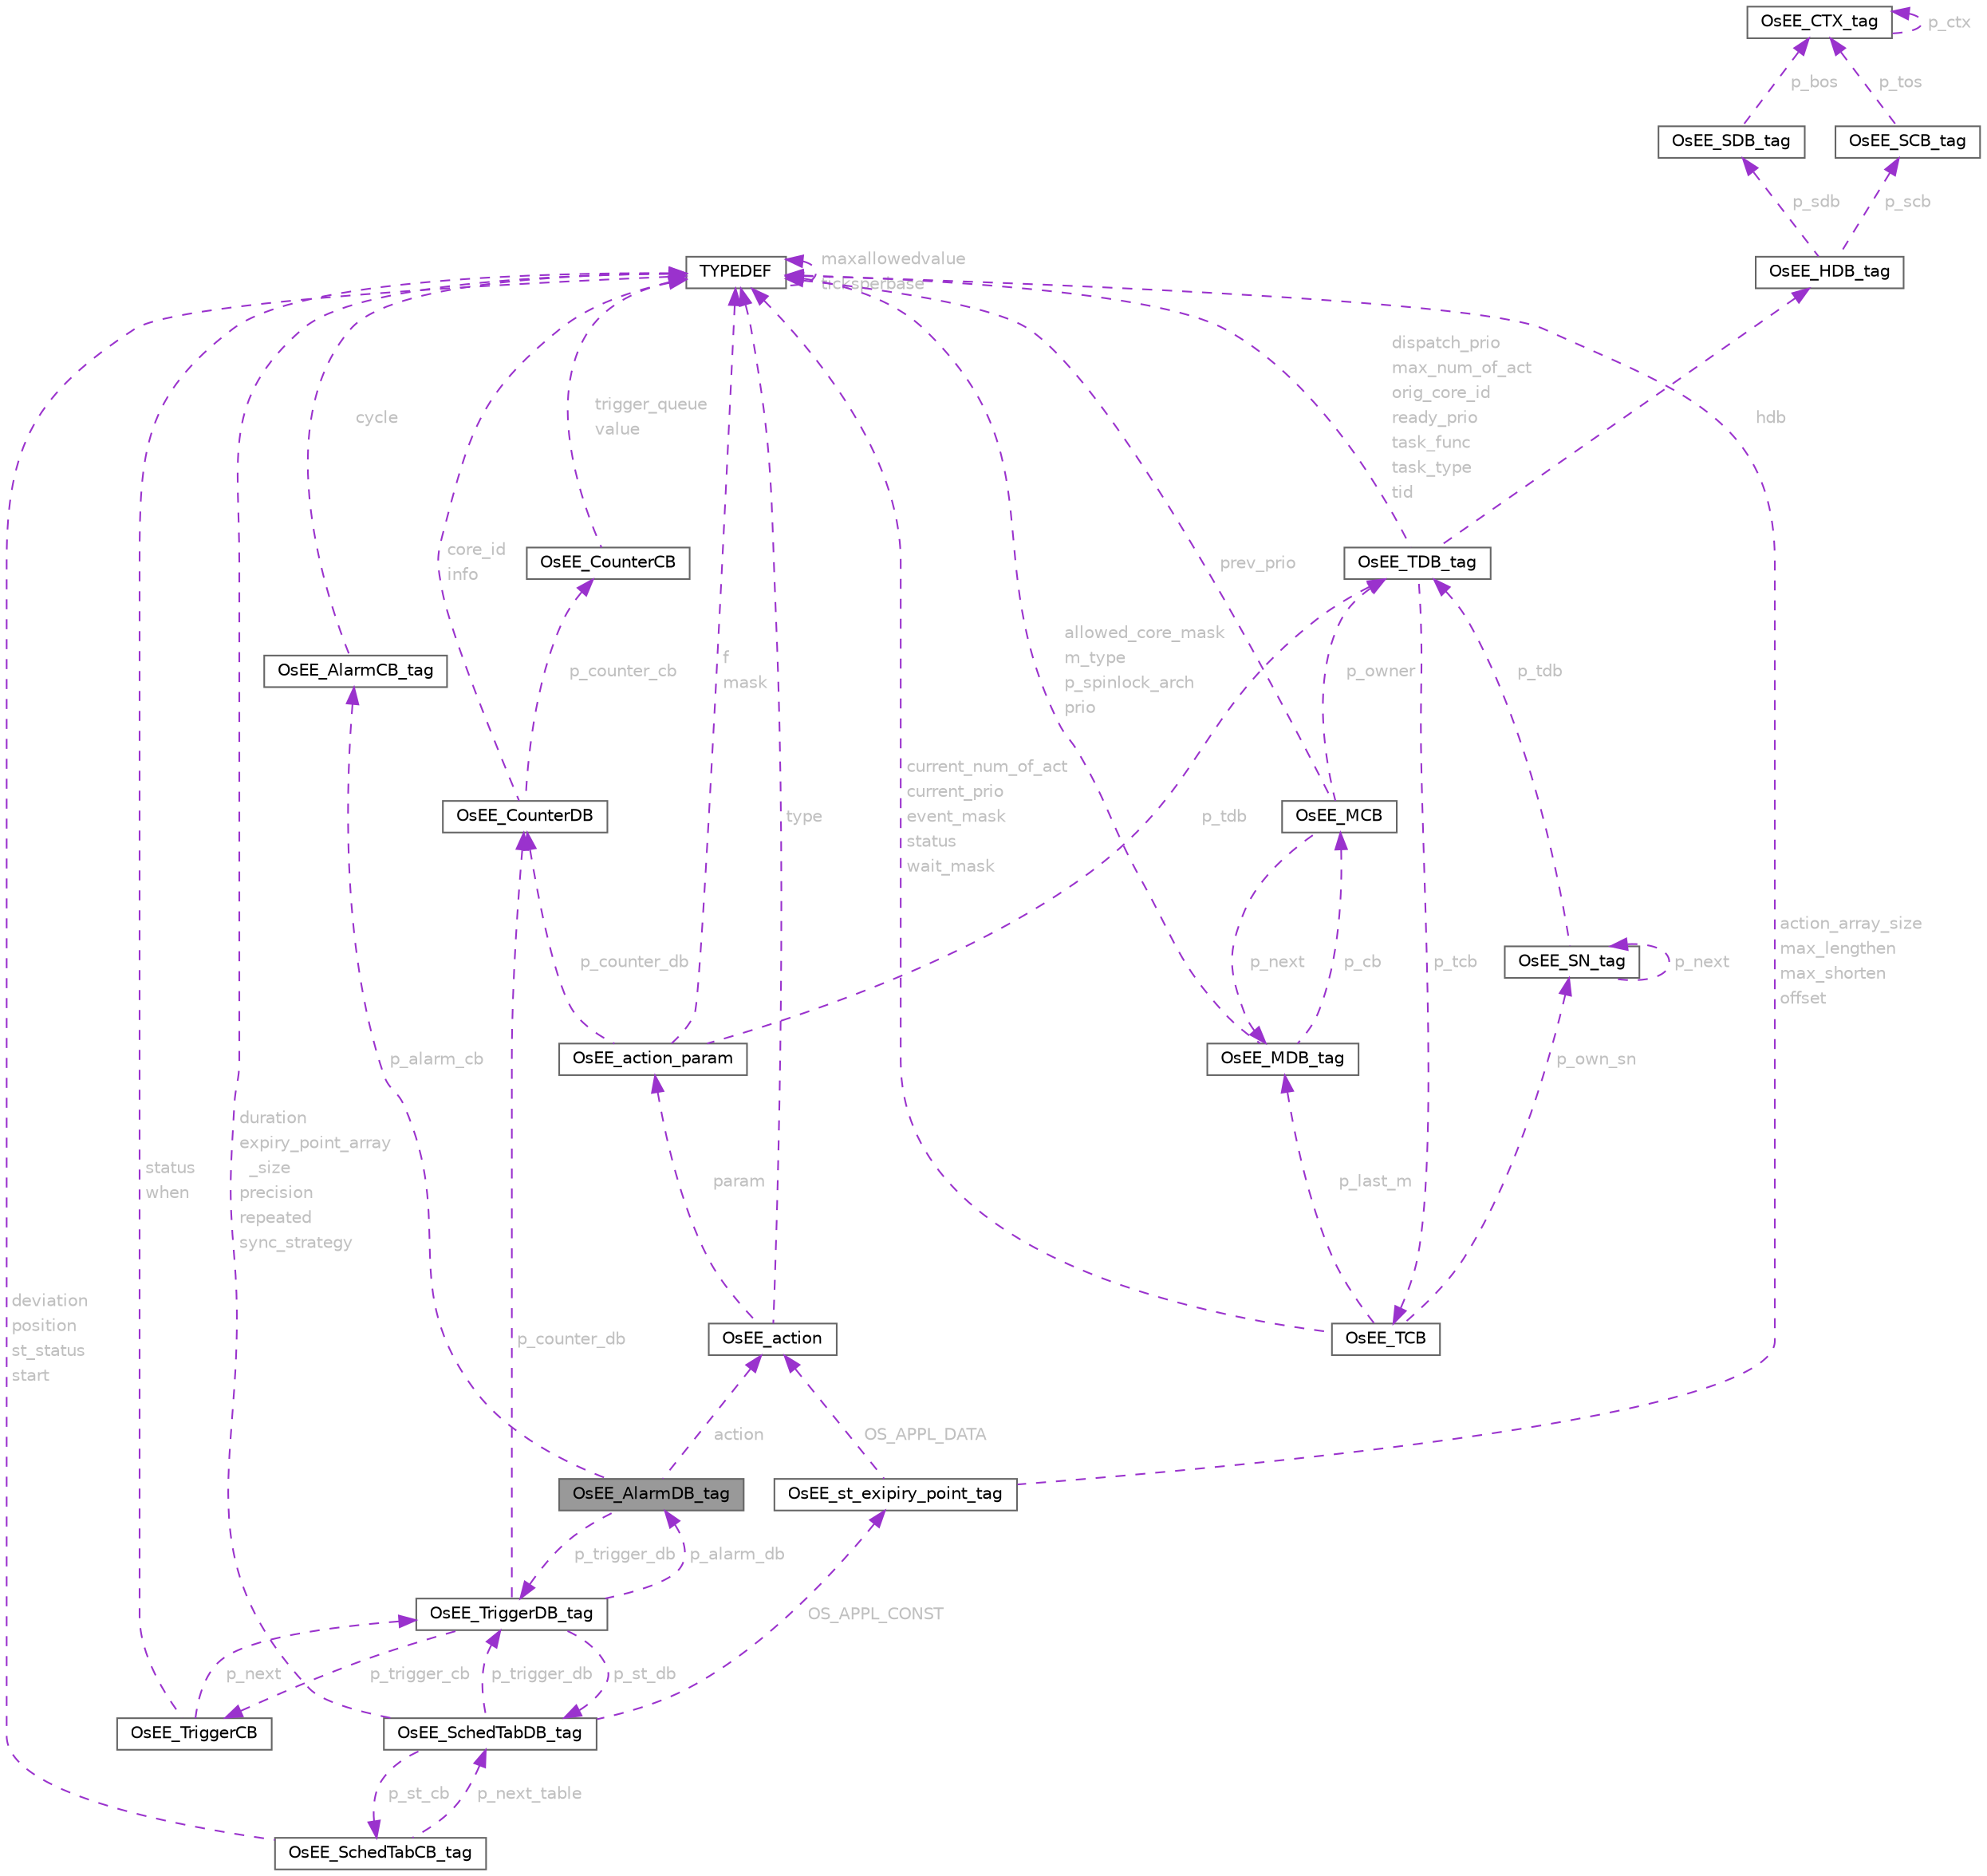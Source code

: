 digraph "OsEE_AlarmDB_tag"
{
 // LATEX_PDF_SIZE
  bgcolor="transparent";
  edge [fontname=Helvetica,fontsize=10,labelfontname=Helvetica,labelfontsize=10];
  node [fontname=Helvetica,fontsize=10,shape=box,height=0.2,width=0.4];
  Node1 [id="Node000001",label="OsEE_AlarmDB_tag",height=0.2,width=0.4,color="gray40", fillcolor="grey60", style="filled", fontcolor="black",tooltip="Alarm descriptor block."];
  Node2 -> Node1 [id="edge46_Node000001_Node000002",dir="back",color="darkorchid3",style="dashed",tooltip=" ",label=<<TABLE CELLBORDER="0" BORDER="0"><TR><TD VALIGN="top" ALIGN="LEFT" CELLPADDING="1" CELLSPACING="0">p_alarm_cb</TD></TR>
</TABLE>> ,fontcolor="grey" ];
  Node2 [id="Node000002",label="OsEE_AlarmCB_tag",height=0.2,width=0.4,color="gray40", fillcolor="white", style="filled",URL="$structOsEE__AlarmCB__tag.html",tooltip="Alarm Control Block."];
  Node3 -> Node2 [id="edge47_Node000002_Node000003",dir="back",color="darkorchid3",style="dashed",tooltip=" ",label=<<TABLE CELLBORDER="0" BORDER="0"><TR><TD VALIGN="top" ALIGN="LEFT" CELLPADDING="1" CELLSPACING="0">cycle</TD></TR>
</TABLE>> ,fontcolor="grey" ];
  Node3 [id="Node000003",label="TYPEDEF",height=0.2,width=0.4,color="gray40", fillcolor="white", style="filled",URL="$structTYPEDEF.html",tooltip="The AlarmBaseType stores information about a counter."];
  Node3 -> Node3 [id="edge48_Node000003_Node000003",dir="back",color="darkorchid3",style="dashed",tooltip=" ",label=<<TABLE CELLBORDER="0" BORDER="0"><TR><TD VALIGN="top" ALIGN="LEFT" CELLPADDING="1" CELLSPACING="0">maxallowedvalue</TD></TR>
<TR><TD VALIGN="top" ALIGN="LEFT" CELLPADDING="1" CELLSPACING="0">ticksperbase</TD></TR>
</TABLE>> ,fontcolor="grey" ];
  Node4 -> Node1 [id="edge49_Node000001_Node000004",dir="back",color="darkorchid3",style="dashed",tooltip=" ",label=<<TABLE CELLBORDER="0" BORDER="0"><TR><TD VALIGN="top" ALIGN="LEFT" CELLPADDING="1" CELLSPACING="0">p_trigger_db</TD></TR>
</TABLE>> ,fontcolor="grey" ];
  Node4 [id="Node000004",label="OsEE_TriggerDB_tag",height=0.2,width=0.4,color="gray40", fillcolor="white", style="filled",URL="$structOsEE__TriggerDB__tag.html",tooltip="Trigger Descriptor Block is the elemnt containing the information of Alarms and Schedule Tables."];
  Node5 -> Node4 [id="edge50_Node000004_Node000005",dir="back",color="darkorchid3",style="dashed",tooltip=" ",label=<<TABLE CELLBORDER="0" BORDER="0"><TR><TD VALIGN="top" ALIGN="LEFT" CELLPADDING="1" CELLSPACING="0">p_trigger_cb</TD></TR>
</TABLE>> ,fontcolor="grey" ];
  Node5 [id="Node000005",label="OsEE_TriggerCB",height=0.2,width=0.4,color="gray40", fillcolor="white", style="filled",URL="$structOsEE__TriggerCB.html",tooltip="The Trigger Countrol Block is the element in the trigger queue that records when the next trigger is ..."];
  Node4 -> Node5 [id="edge51_Node000005_Node000004",dir="back",color="darkorchid3",style="dashed",tooltip=" ",label=<<TABLE CELLBORDER="0" BORDER="0"><TR><TD VALIGN="top" ALIGN="LEFT" CELLPADDING="1" CELLSPACING="0">p_next</TD></TR>
</TABLE>> ,fontcolor="grey" ];
  Node3 -> Node5 [id="edge52_Node000005_Node000003",dir="back",color="darkorchid3",style="dashed",tooltip=" ",label=<<TABLE CELLBORDER="0" BORDER="0"><TR><TD VALIGN="top" ALIGN="LEFT" CELLPADDING="1" CELLSPACING="0">status</TD></TR>
<TR><TD VALIGN="top" ALIGN="LEFT" CELLPADDING="1" CELLSPACING="0">when</TD></TR>
</TABLE>> ,fontcolor="grey" ];
  Node6 -> Node4 [id="edge53_Node000004_Node000006",dir="back",color="darkorchid3",style="dashed",tooltip=" ",label=<<TABLE CELLBORDER="0" BORDER="0"><TR><TD VALIGN="top" ALIGN="LEFT" CELLPADDING="1" CELLSPACING="0">p_counter_db</TD></TR>
</TABLE>> ,fontcolor="grey" ];
  Node6 [id="Node000006",label="OsEE_CounterDB",height=0.2,width=0.4,color="gray40", fillcolor="white", style="filled",URL="$structOsEE__CounterDB.html",tooltip="Counter descriptor block."];
  Node7 -> Node6 [id="edge54_Node000006_Node000007",dir="back",color="darkorchid3",style="dashed",tooltip=" ",label=<<TABLE CELLBORDER="0" BORDER="0"><TR><TD VALIGN="top" ALIGN="LEFT" CELLPADDING="1" CELLSPACING="0">p_counter_cb</TD></TR>
</TABLE>> ,fontcolor="grey" ];
  Node7 [id="Node000007",label="OsEE_CounterCB",height=0.2,width=0.4,color="gray40", fillcolor="white", style="filled",URL="$structOsEE__CounterCB.html",tooltip="Counter Control Block."];
  Node3 -> Node7 [id="edge55_Node000007_Node000003",dir="back",color="darkorchid3",style="dashed",tooltip=" ",label=<<TABLE CELLBORDER="0" BORDER="0"><TR><TD VALIGN="top" ALIGN="LEFT" CELLPADDING="1" CELLSPACING="0">trigger_queue</TD></TR>
<TR><TD VALIGN="top" ALIGN="LEFT" CELLPADDING="1" CELLSPACING="0">value</TD></TR>
</TABLE>> ,fontcolor="grey" ];
  Node3 -> Node6 [id="edge56_Node000006_Node000003",dir="back",color="darkorchid3",style="dashed",tooltip=" ",label=<<TABLE CELLBORDER="0" BORDER="0"><TR><TD VALIGN="top" ALIGN="LEFT" CELLPADDING="1" CELLSPACING="0">core_id</TD></TR>
<TR><TD VALIGN="top" ALIGN="LEFT" CELLPADDING="1" CELLSPACING="0">info</TD></TR>
</TABLE>> ,fontcolor="grey" ];
  Node1 -> Node4 [id="edge57_Node000004_Node000001",dir="back",color="darkorchid3",style="dashed",tooltip=" ",label=<<TABLE CELLBORDER="0" BORDER="0"><TR><TD VALIGN="top" ALIGN="LEFT" CELLPADDING="1" CELLSPACING="0">p_alarm_db</TD></TR>
</TABLE>> ,fontcolor="grey" ];
  Node8 -> Node4 [id="edge58_Node000004_Node000008",dir="back",color="darkorchid3",style="dashed",tooltip=" ",label=<<TABLE CELLBORDER="0" BORDER="0"><TR><TD VALIGN="top" ALIGN="LEFT" CELLPADDING="1" CELLSPACING="0">p_st_db</TD></TR>
</TABLE>> ,fontcolor="grey" ];
  Node8 [id="Node000008",label="OsEE_SchedTabDB_tag",height=0.2,width=0.4,color="gray40", fillcolor="white", style="filled",URL="$structOsEE__SchedTabDB__tag.html",tooltip="This is the data structure used to describe the constant part of a schedule table."];
  Node9 -> Node8 [id="edge59_Node000008_Node000009",dir="back",color="darkorchid3",style="dashed",tooltip=" ",label=<<TABLE CELLBORDER="0" BORDER="0"><TR><TD VALIGN="top" ALIGN="LEFT" CELLPADDING="1" CELLSPACING="0">p_st_cb</TD></TR>
</TABLE>> ,fontcolor="grey" ];
  Node9 [id="Node000009",label="OsEE_SchedTabCB_tag",height=0.2,width=0.4,color="gray40", fillcolor="white", style="filled",URL="$structOsEE__SchedTabCB__tag.html",tooltip="Data structure to store RAM informations needed by schedule tables."];
  Node8 -> Node9 [id="edge60_Node000009_Node000008",dir="back",color="darkorchid3",style="dashed",tooltip=" ",label=<<TABLE CELLBORDER="0" BORDER="0"><TR><TD VALIGN="top" ALIGN="LEFT" CELLPADDING="1" CELLSPACING="0">p_next_table</TD></TR>
</TABLE>> ,fontcolor="grey" ];
  Node3 -> Node9 [id="edge61_Node000009_Node000003",dir="back",color="darkorchid3",style="dashed",tooltip=" ",label=<<TABLE CELLBORDER="0" BORDER="0"><TR><TD VALIGN="top" ALIGN="LEFT" CELLPADDING="1" CELLSPACING="0">deviation</TD></TR>
<TR><TD VALIGN="top" ALIGN="LEFT" CELLPADDING="1" CELLSPACING="0">position</TD></TR>
<TR><TD VALIGN="top" ALIGN="LEFT" CELLPADDING="1" CELLSPACING="0">st_status</TD></TR>
<TR><TD VALIGN="top" ALIGN="LEFT" CELLPADDING="1" CELLSPACING="0">start</TD></TR>
</TABLE>> ,fontcolor="grey" ];
  Node4 -> Node8 [id="edge62_Node000008_Node000004",dir="back",color="darkorchid3",style="dashed",tooltip=" ",label=<<TABLE CELLBORDER="0" BORDER="0"><TR><TD VALIGN="top" ALIGN="LEFT" CELLPADDING="1" CELLSPACING="0">p_trigger_db</TD></TR>
</TABLE>> ,fontcolor="grey" ];
  Node10 -> Node8 [id="edge63_Node000008_Node000010",dir="back",color="darkorchid3",style="dashed",tooltip=" ",label=<<TABLE CELLBORDER="0" BORDER="0"><TR><TD VALIGN="top" ALIGN="LEFT" CELLPADDING="1" CELLSPACING="0">OS_APPL_CONST</TD></TR>
</TABLE>> ,fontcolor="grey" ];
  Node10 [id="Node000010",label="OsEE_st_exipiry_point_tag",height=0.2,width=0.4,color="gray40", fillcolor="white", style="filled",URL="$structOsEE__st__exipiry__point__tag.html",tooltip="Structures that hold the information related to an expiry point."];
  Node3 -> Node10 [id="edge64_Node000010_Node000003",dir="back",color="darkorchid3",style="dashed",tooltip=" ",label=<<TABLE CELLBORDER="0" BORDER="0"><TR><TD VALIGN="top" ALIGN="LEFT" CELLPADDING="1" CELLSPACING="0">action_array_size</TD></TR>
<TR><TD VALIGN="top" ALIGN="LEFT" CELLPADDING="1" CELLSPACING="0">max_lengthen</TD></TR>
<TR><TD VALIGN="top" ALIGN="LEFT" CELLPADDING="1" CELLSPACING="0">max_shorten</TD></TR>
<TR><TD VALIGN="top" ALIGN="LEFT" CELLPADDING="1" CELLSPACING="0">offset</TD></TR>
</TABLE>> ,fontcolor="grey" ];
  Node11 -> Node10 [id="edge65_Node000010_Node000011",dir="back",color="darkorchid3",style="dashed",tooltip=" ",label=<<TABLE CELLBORDER="0" BORDER="0"><TR><TD VALIGN="top" ALIGN="LEFT" CELLPADDING="1" CELLSPACING="0">OS_APPL_DATA</TD></TR>
</TABLE>> ,fontcolor="grey" ];
  Node11 [id="Node000011",label="OsEE_action",height=0.2,width=0.4,color="gray40", fillcolor="white", style="filled",URL="$structOsEE__action.html",tooltip="Notification data structure for Alarms and Schedule Tables."];
  Node12 -> Node11 [id="edge66_Node000011_Node000012",dir="back",color="darkorchid3",style="dashed",tooltip=" ",label=<<TABLE CELLBORDER="0" BORDER="0"><TR><TD VALIGN="top" ALIGN="LEFT" CELLPADDING="1" CELLSPACING="0">param</TD></TR>
</TABLE>> ,fontcolor="grey" ];
  Node12 [id="Node000012",label="OsEE_action_param",height=0.2,width=0.4,color="gray40", fillcolor="white", style="filled",URL="$structOsEE__action__param.html",tooltip="Parameters of an Alarm/Schedule Table expiration (function callback, task, event mask,..."];
  Node3 -> Node12 [id="edge67_Node000012_Node000003",dir="back",color="darkorchid3",style="dashed",tooltip=" ",label=<<TABLE CELLBORDER="0" BORDER="0"><TR><TD VALIGN="top" ALIGN="LEFT" CELLPADDING="1" CELLSPACING="0">f</TD></TR>
<TR><TD VALIGN="top" ALIGN="LEFT" CELLPADDING="1" CELLSPACING="0">mask</TD></TR>
</TABLE>> ,fontcolor="grey" ];
  Node13 -> Node12 [id="edge68_Node000012_Node000013",dir="back",color="darkorchid3",style="dashed",tooltip=" ",label=<<TABLE CELLBORDER="0" BORDER="0"><TR><TD VALIGN="top" ALIGN="LEFT" CELLPADDING="1" CELLSPACING="0">p_tdb</TD></TR>
</TABLE>> ,fontcolor="grey" ];
  Node13 [id="Node000013",label="OsEE_TDB_tag",height=0.2,width=0.4,color="gray40", fillcolor="white", style="filled",URL="$structOsEE__TDB__tag.html",tooltip="The Task Descriptor Block."];
  Node14 -> Node13 [id="edge69_Node000013_Node000014",dir="back",color="darkorchid3",style="dashed",tooltip=" ",label=<<TABLE CELLBORDER="0" BORDER="0"><TR><TD VALIGN="top" ALIGN="LEFT" CELLPADDING="1" CELLSPACING="0">hdb</TD></TR>
</TABLE>> ,fontcolor="grey" ];
  Node14 [id="Node000014",label="OsEE_HDB_tag",height=0.2,width=0.4,color="gray40", fillcolor="white", style="filled",URL="$structOsEE__HDB__tag.html",tooltip="HAL (Task) Descriptor block."];
  Node15 -> Node14 [id="edge70_Node000014_Node000015",dir="back",color="darkorchid3",style="dashed",tooltip=" ",label=<<TABLE CELLBORDER="0" BORDER="0"><TR><TD VALIGN="top" ALIGN="LEFT" CELLPADDING="1" CELLSPACING="0">p_sdb</TD></TR>
</TABLE>> ,fontcolor="grey" ];
  Node15 [id="Node000015",label="OsEE_SDB_tag",height=0.2,width=0.4,color="gray40", fillcolor="white", style="filled",URL="$structOsEE__SDB__tag.html",tooltip="Stack Descriptor Block."];
  Node16 -> Node15 [id="edge71_Node000015_Node000016",dir="back",color="darkorchid3",style="dashed",tooltip=" ",label=<<TABLE CELLBORDER="0" BORDER="0"><TR><TD VALIGN="top" ALIGN="LEFT" CELLPADDING="1" CELLSPACING="0">p_bos</TD></TR>
</TABLE>> ,fontcolor="grey" ];
  Node16 [id="Node000016",label="OsEE_CTX_tag",height=0.2,width=0.4,color="gray40", fillcolor="white", style="filled",URL="$structOsEE__CTX__tag.html",tooltip="Context block, storing register values."];
  Node16 -> Node16 [id="edge72_Node000016_Node000016",dir="back",color="darkorchid3",style="dashed",tooltip=" ",label=<<TABLE CELLBORDER="0" BORDER="0"><TR><TD VALIGN="top" ALIGN="LEFT" CELLPADDING="1" CELLSPACING="0">p_ctx</TD></TR>
</TABLE>> ,fontcolor="grey" ];
  Node17 -> Node14 [id="edge73_Node000014_Node000017",dir="back",color="darkorchid3",style="dashed",tooltip=" ",label=<<TABLE CELLBORDER="0" BORDER="0"><TR><TD VALIGN="top" ALIGN="LEFT" CELLPADDING="1" CELLSPACING="0">p_scb</TD></TR>
</TABLE>> ,fontcolor="grey" ];
  Node17 [id="Node000017",label="OsEE_SCB_tag",height=0.2,width=0.4,color="gray40", fillcolor="white", style="filled",URL="$structOsEE__SCB__tag.html",tooltip="Stack Control Block: contains runtime information about the stack."];
  Node16 -> Node17 [id="edge74_Node000017_Node000016",dir="back",color="darkorchid3",style="dashed",tooltip=" ",label=<<TABLE CELLBORDER="0" BORDER="0"><TR><TD VALIGN="top" ALIGN="LEFT" CELLPADDING="1" CELLSPACING="0">p_tos</TD></TR>
</TABLE>> ,fontcolor="grey" ];
  Node18 -> Node13 [id="edge75_Node000013_Node000018",dir="back",color="darkorchid3",style="dashed",tooltip=" ",label=<<TABLE CELLBORDER="0" BORDER="0"><TR><TD VALIGN="top" ALIGN="LEFT" CELLPADDING="1" CELLSPACING="0">p_tcb</TD></TR>
</TABLE>> ,fontcolor="grey" ];
  Node18 [id="Node000018",label="OsEE_TCB",height=0.2,width=0.4,color="gray40", fillcolor="white", style="filled",URL="$structOsEE__TCB.html",tooltip="The Task Control Block."];
  Node3 -> Node18 [id="edge76_Node000018_Node000003",dir="back",color="darkorchid3",style="dashed",tooltip=" ",label=<<TABLE CELLBORDER="0" BORDER="0"><TR><TD VALIGN="top" ALIGN="LEFT" CELLPADDING="1" CELLSPACING="0">current_num_of_act</TD></TR>
<TR><TD VALIGN="top" ALIGN="LEFT" CELLPADDING="1" CELLSPACING="0">current_prio</TD></TR>
<TR><TD VALIGN="top" ALIGN="LEFT" CELLPADDING="1" CELLSPACING="0">event_mask</TD></TR>
<TR><TD VALIGN="top" ALIGN="LEFT" CELLPADDING="1" CELLSPACING="0">status</TD></TR>
<TR><TD VALIGN="top" ALIGN="LEFT" CELLPADDING="1" CELLSPACING="0">wait_mask</TD></TR>
</TABLE>> ,fontcolor="grey" ];
  Node19 -> Node18 [id="edge77_Node000018_Node000019",dir="back",color="darkorchid3",style="dashed",tooltip=" ",label=<<TABLE CELLBORDER="0" BORDER="0"><TR><TD VALIGN="top" ALIGN="LEFT" CELLPADDING="1" CELLSPACING="0">p_last_m</TD></TR>
</TABLE>> ,fontcolor="grey" ];
  Node19 [id="Node000019",label="OsEE_MDB_tag",height=0.2,width=0.4,color="gray40", fillcolor="white", style="filled",URL="$structOsEE__MDB__tag.html",tooltip="Mutual exclusion descriptor block."];
  Node20 -> Node19 [id="edge78_Node000019_Node000020",dir="back",color="darkorchid3",style="dashed",tooltip=" ",label=<<TABLE CELLBORDER="0" BORDER="0"><TR><TD VALIGN="top" ALIGN="LEFT" CELLPADDING="1" CELLSPACING="0">p_cb</TD></TR>
</TABLE>> ,fontcolor="grey" ];
  Node20 [id="Node000020",label="OsEE_MCB",height=0.2,width=0.4,color="gray40", fillcolor="white", style="filled",URL="$structOsEE__MCB.html",tooltip="Mutual exclusion control block."];
  Node19 -> Node20 [id="edge79_Node000020_Node000019",dir="back",color="darkorchid3",style="dashed",tooltip=" ",label=<<TABLE CELLBORDER="0" BORDER="0"><TR><TD VALIGN="top" ALIGN="LEFT" CELLPADDING="1" CELLSPACING="0">p_next</TD></TR>
</TABLE>> ,fontcolor="grey" ];
  Node3 -> Node20 [id="edge80_Node000020_Node000003",dir="back",color="darkorchid3",style="dashed",tooltip=" ",label=<<TABLE CELLBORDER="0" BORDER="0"><TR><TD VALIGN="top" ALIGN="LEFT" CELLPADDING="1" CELLSPACING="0">prev_prio</TD></TR>
</TABLE>> ,fontcolor="grey" ];
  Node13 -> Node20 [id="edge81_Node000020_Node000013",dir="back",color="darkorchid3",style="dashed",tooltip=" ",label=<<TABLE CELLBORDER="0" BORDER="0"><TR><TD VALIGN="top" ALIGN="LEFT" CELLPADDING="1" CELLSPACING="0">p_owner</TD></TR>
</TABLE>> ,fontcolor="grey" ];
  Node3 -> Node19 [id="edge82_Node000019_Node000003",dir="back",color="darkorchid3",style="dashed",tooltip=" ",label=<<TABLE CELLBORDER="0" BORDER="0"><TR><TD VALIGN="top" ALIGN="LEFT" CELLPADDING="1" CELLSPACING="0">allowed_core_mask</TD></TR>
<TR><TD VALIGN="top" ALIGN="LEFT" CELLPADDING="1" CELLSPACING="0">m_type</TD></TR>
<TR><TD VALIGN="top" ALIGN="LEFT" CELLPADDING="1" CELLSPACING="0">p_spinlock_arch</TD></TR>
<TR><TD VALIGN="top" ALIGN="LEFT" CELLPADDING="1" CELLSPACING="0">prio</TD></TR>
</TABLE>> ,fontcolor="grey" ];
  Node21 -> Node18 [id="edge83_Node000018_Node000021",dir="back",color="darkorchid3",style="dashed",tooltip=" ",label=<<TABLE CELLBORDER="0" BORDER="0"><TR><TD VALIGN="top" ALIGN="LEFT" CELLPADDING="1" CELLSPACING="0">p_own_sn</TD></TR>
</TABLE>> ,fontcolor="grey" ];
  Node21 [id="Node000021",label="OsEE_SN_tag",height=0.2,width=0.4,color="gray40", fillcolor="white", style="filled",URL="$structOsEE__SN__tag.html",tooltip="Scheduler node data structure."];
  Node21 -> Node21 [id="edge84_Node000021_Node000021",dir="back",color="darkorchid3",style="dashed",tooltip=" ",label=<<TABLE CELLBORDER="0" BORDER="0"><TR><TD VALIGN="top" ALIGN="LEFT" CELLPADDING="1" CELLSPACING="0">p_next</TD></TR>
</TABLE>> ,fontcolor="grey" ];
  Node13 -> Node21 [id="edge85_Node000021_Node000013",dir="back",color="darkorchid3",style="dashed",tooltip=" ",label=<<TABLE CELLBORDER="0" BORDER="0"><TR><TD VALIGN="top" ALIGN="LEFT" CELLPADDING="1" CELLSPACING="0">p_tdb</TD></TR>
</TABLE>> ,fontcolor="grey" ];
  Node3 -> Node13 [id="edge86_Node000013_Node000003",dir="back",color="darkorchid3",style="dashed",tooltip=" ",label=<<TABLE CELLBORDER="0" BORDER="0"><TR><TD VALIGN="top" ALIGN="LEFT" CELLPADDING="1" CELLSPACING="0">dispatch_prio</TD></TR>
<TR><TD VALIGN="top" ALIGN="LEFT" CELLPADDING="1" CELLSPACING="0">max_num_of_act</TD></TR>
<TR><TD VALIGN="top" ALIGN="LEFT" CELLPADDING="1" CELLSPACING="0">orig_core_id</TD></TR>
<TR><TD VALIGN="top" ALIGN="LEFT" CELLPADDING="1" CELLSPACING="0">ready_prio</TD></TR>
<TR><TD VALIGN="top" ALIGN="LEFT" CELLPADDING="1" CELLSPACING="0">task_func</TD></TR>
<TR><TD VALIGN="top" ALIGN="LEFT" CELLPADDING="1" CELLSPACING="0">task_type</TD></TR>
<TR><TD VALIGN="top" ALIGN="LEFT" CELLPADDING="1" CELLSPACING="0">tid</TD></TR>
</TABLE>> ,fontcolor="grey" ];
  Node6 -> Node12 [id="edge87_Node000012_Node000006",dir="back",color="darkorchid3",style="dashed",tooltip=" ",label=<<TABLE CELLBORDER="0" BORDER="0"><TR><TD VALIGN="top" ALIGN="LEFT" CELLPADDING="1" CELLSPACING="0">p_counter_db</TD></TR>
</TABLE>> ,fontcolor="grey" ];
  Node3 -> Node11 [id="edge88_Node000011_Node000003",dir="back",color="darkorchid3",style="dashed",tooltip=" ",label=<<TABLE CELLBORDER="0" BORDER="0"><TR><TD VALIGN="top" ALIGN="LEFT" CELLPADDING="1" CELLSPACING="0">type</TD></TR>
</TABLE>> ,fontcolor="grey" ];
  Node3 -> Node8 [id="edge89_Node000008_Node000003",dir="back",color="darkorchid3",style="dashed",tooltip=" ",label=<<TABLE CELLBORDER="0" BORDER="0"><TR><TD VALIGN="top" ALIGN="LEFT" CELLPADDING="1" CELLSPACING="0">duration</TD></TR>
<TR><TD VALIGN="top" ALIGN="LEFT" CELLPADDING="1" CELLSPACING="0">expiry_point_array</TD></TR>
<TR><TD VALIGN="top" ALIGN="LEFT" CELLPADDING="1" CELLSPACING="0">&nbsp;&nbsp;_size</TD></TR>
<TR><TD VALIGN="top" ALIGN="LEFT" CELLPADDING="1" CELLSPACING="0">precision</TD></TR>
<TR><TD VALIGN="top" ALIGN="LEFT" CELLPADDING="1" CELLSPACING="0">repeated</TD></TR>
<TR><TD VALIGN="top" ALIGN="LEFT" CELLPADDING="1" CELLSPACING="0">sync_strategy</TD></TR>
</TABLE>> ,fontcolor="grey" ];
  Node11 -> Node1 [id="edge90_Node000001_Node000011",dir="back",color="darkorchid3",style="dashed",tooltip=" ",label=<<TABLE CELLBORDER="0" BORDER="0"><TR><TD VALIGN="top" ALIGN="LEFT" CELLPADDING="1" CELLSPACING="0">action</TD></TR>
</TABLE>> ,fontcolor="grey" ];
}
